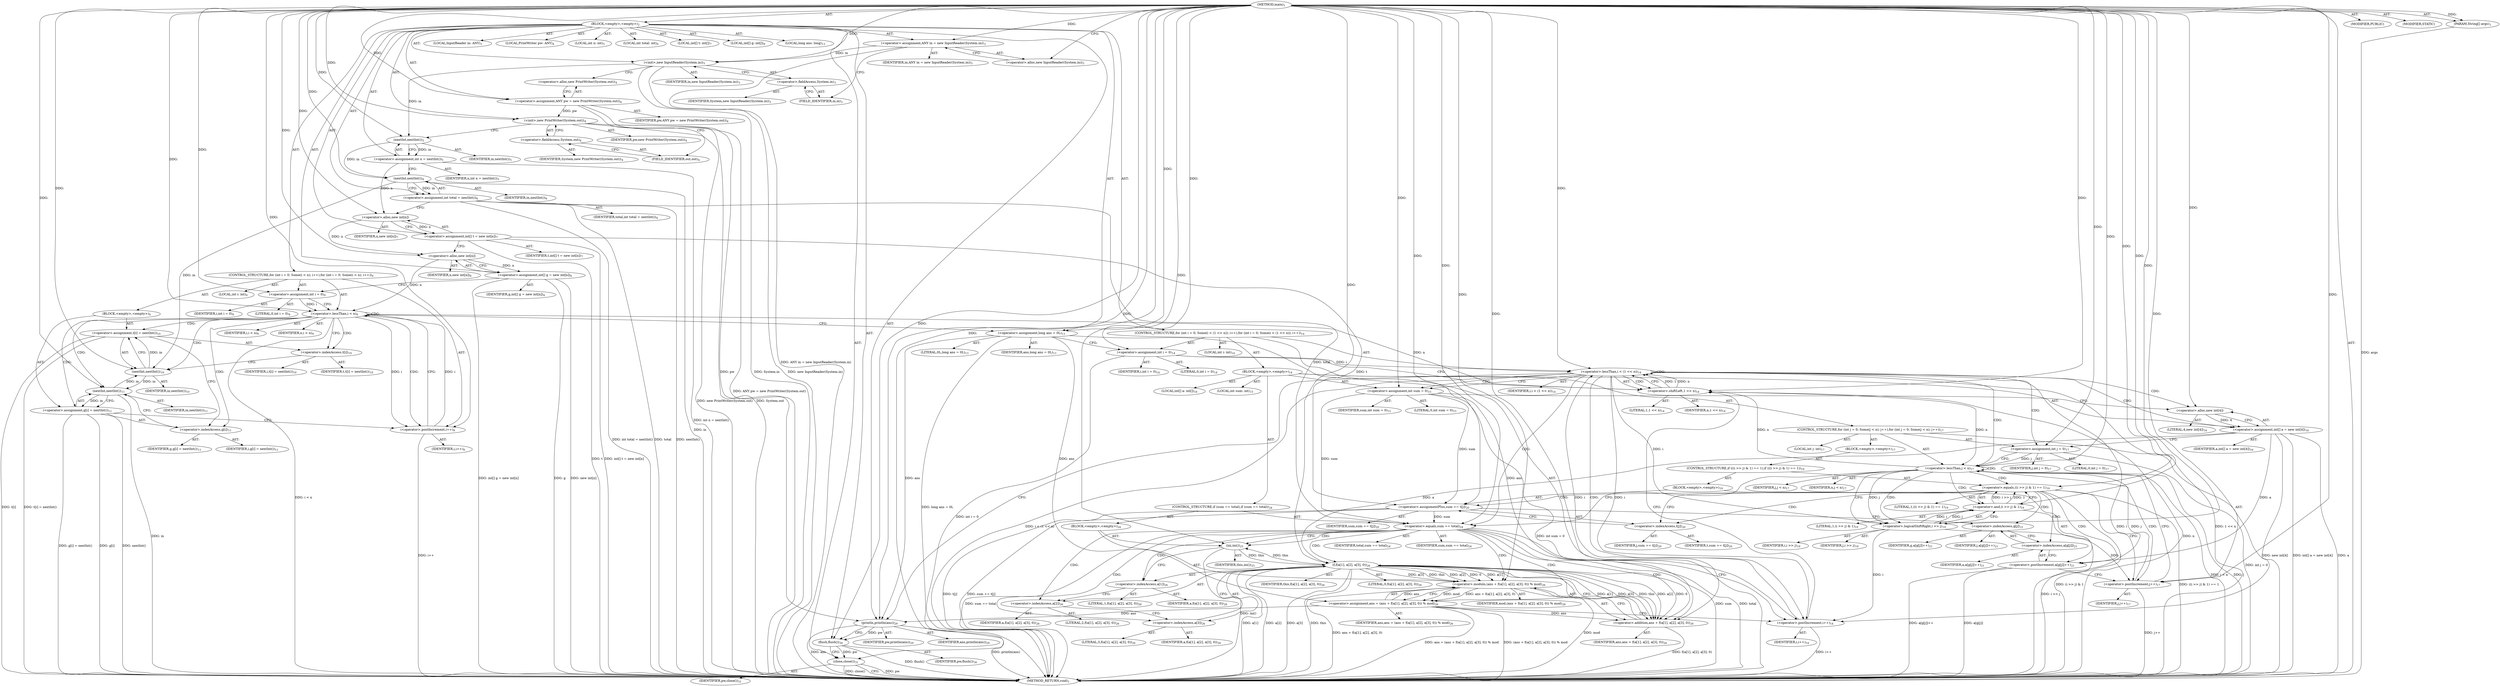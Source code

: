 digraph "main" {  
"21" [label = <(METHOD,main)<SUB>1</SUB>> ]
"22" [label = <(PARAM,String[] args)<SUB>1</SUB>> ]
"23" [label = <(BLOCK,&lt;empty&gt;,&lt;empty&gt;)<SUB>2</SUB>> ]
"4" [label = <(LOCAL,InputReader in: ANY)<SUB>3</SUB>> ]
"24" [label = <(&lt;operator&gt;.assignment,ANY in = new InputReader(System.in))<SUB>3</SUB>> ]
"25" [label = <(IDENTIFIER,in,ANY in = new InputReader(System.in))<SUB>3</SUB>> ]
"26" [label = <(&lt;operator&gt;.alloc,new InputReader(System.in))<SUB>3</SUB>> ]
"27" [label = <(&lt;init&gt;,new InputReader(System.in))<SUB>3</SUB>> ]
"3" [label = <(IDENTIFIER,in,new InputReader(System.in))<SUB>3</SUB>> ]
"28" [label = <(&lt;operator&gt;.fieldAccess,System.in)<SUB>3</SUB>> ]
"29" [label = <(IDENTIFIER,System,new InputReader(System.in))<SUB>3</SUB>> ]
"30" [label = <(FIELD_IDENTIFIER,in,in)<SUB>3</SUB>> ]
"6" [label = <(LOCAL,PrintWriter pw: ANY)<SUB>4</SUB>> ]
"31" [label = <(&lt;operator&gt;.assignment,ANY pw = new PrintWriter(System.out))<SUB>4</SUB>> ]
"32" [label = <(IDENTIFIER,pw,ANY pw = new PrintWriter(System.out))<SUB>4</SUB>> ]
"33" [label = <(&lt;operator&gt;.alloc,new PrintWriter(System.out))<SUB>4</SUB>> ]
"34" [label = <(&lt;init&gt;,new PrintWriter(System.out))<SUB>4</SUB>> ]
"5" [label = <(IDENTIFIER,pw,new PrintWriter(System.out))<SUB>4</SUB>> ]
"35" [label = <(&lt;operator&gt;.fieldAccess,System.out)<SUB>4</SUB>> ]
"36" [label = <(IDENTIFIER,System,new PrintWriter(System.out))<SUB>4</SUB>> ]
"37" [label = <(FIELD_IDENTIFIER,out,out)<SUB>4</SUB>> ]
"38" [label = <(LOCAL,int n: int)<SUB>5</SUB>> ]
"39" [label = <(&lt;operator&gt;.assignment,int n = nextInt())<SUB>5</SUB>> ]
"40" [label = <(IDENTIFIER,n,int n = nextInt())<SUB>5</SUB>> ]
"41" [label = <(nextInt,nextInt())<SUB>5</SUB>> ]
"42" [label = <(IDENTIFIER,in,nextInt())<SUB>5</SUB>> ]
"43" [label = <(LOCAL,int total: int)<SUB>6</SUB>> ]
"44" [label = <(&lt;operator&gt;.assignment,int total = nextInt())<SUB>6</SUB>> ]
"45" [label = <(IDENTIFIER,total,int total = nextInt())<SUB>6</SUB>> ]
"46" [label = <(nextInt,nextInt())<SUB>6</SUB>> ]
"47" [label = <(IDENTIFIER,in,nextInt())<SUB>6</SUB>> ]
"48" [label = <(LOCAL,int[] t: int[])<SUB>7</SUB>> ]
"49" [label = <(&lt;operator&gt;.assignment,int[] t = new int[n])<SUB>7</SUB>> ]
"50" [label = <(IDENTIFIER,t,int[] t = new int[n])<SUB>7</SUB>> ]
"51" [label = <(&lt;operator&gt;.alloc,new int[n])> ]
"52" [label = <(IDENTIFIER,n,new int[n])<SUB>7</SUB>> ]
"53" [label = <(LOCAL,int[] g: int[])<SUB>8</SUB>> ]
"54" [label = <(&lt;operator&gt;.assignment,int[] g = new int[n])<SUB>8</SUB>> ]
"55" [label = <(IDENTIFIER,g,int[] g = new int[n])<SUB>8</SUB>> ]
"56" [label = <(&lt;operator&gt;.alloc,new int[n])> ]
"57" [label = <(IDENTIFIER,n,new int[n])<SUB>8</SUB>> ]
"58" [label = <(CONTROL_STRUCTURE,for (int i = 0; Some(i &lt; n); i++),for (int i = 0; Some(i &lt; n); i++))<SUB>9</SUB>> ]
"59" [label = <(LOCAL,int i: int)<SUB>9</SUB>> ]
"60" [label = <(&lt;operator&gt;.assignment,int i = 0)<SUB>9</SUB>> ]
"61" [label = <(IDENTIFIER,i,int i = 0)<SUB>9</SUB>> ]
"62" [label = <(LITERAL,0,int i = 0)<SUB>9</SUB>> ]
"63" [label = <(&lt;operator&gt;.lessThan,i &lt; n)<SUB>9</SUB>> ]
"64" [label = <(IDENTIFIER,i,i &lt; n)<SUB>9</SUB>> ]
"65" [label = <(IDENTIFIER,n,i &lt; n)<SUB>9</SUB>> ]
"66" [label = <(&lt;operator&gt;.postIncrement,i++)<SUB>9</SUB>> ]
"67" [label = <(IDENTIFIER,i,i++)<SUB>9</SUB>> ]
"68" [label = <(BLOCK,&lt;empty&gt;,&lt;empty&gt;)<SUB>9</SUB>> ]
"69" [label = <(&lt;operator&gt;.assignment,t[i] = nextInt())<SUB>10</SUB>> ]
"70" [label = <(&lt;operator&gt;.indexAccess,t[i])<SUB>10</SUB>> ]
"71" [label = <(IDENTIFIER,t,t[i] = nextInt())<SUB>10</SUB>> ]
"72" [label = <(IDENTIFIER,i,t[i] = nextInt())<SUB>10</SUB>> ]
"73" [label = <(nextInt,nextInt())<SUB>10</SUB>> ]
"74" [label = <(IDENTIFIER,in,nextInt())<SUB>10</SUB>> ]
"75" [label = <(&lt;operator&gt;.assignment,g[i] = nextInt())<SUB>11</SUB>> ]
"76" [label = <(&lt;operator&gt;.indexAccess,g[i])<SUB>11</SUB>> ]
"77" [label = <(IDENTIFIER,g,g[i] = nextInt())<SUB>11</SUB>> ]
"78" [label = <(IDENTIFIER,i,g[i] = nextInt())<SUB>11</SUB>> ]
"79" [label = <(nextInt,nextInt())<SUB>11</SUB>> ]
"80" [label = <(IDENTIFIER,in,nextInt())<SUB>11</SUB>> ]
"81" [label = <(LOCAL,long ans: long)<SUB>13</SUB>> ]
"82" [label = <(&lt;operator&gt;.assignment,long ans = 0L)<SUB>13</SUB>> ]
"83" [label = <(IDENTIFIER,ans,long ans = 0L)<SUB>13</SUB>> ]
"84" [label = <(LITERAL,0L,long ans = 0L)<SUB>13</SUB>> ]
"85" [label = <(CONTROL_STRUCTURE,for (int i = 0; Some(i &lt; (1 &lt;&lt; n)); i++),for (int i = 0; Some(i &lt; (1 &lt;&lt; n)); i++))<SUB>14</SUB>> ]
"86" [label = <(LOCAL,int i: int)<SUB>14</SUB>> ]
"87" [label = <(&lt;operator&gt;.assignment,int i = 0)<SUB>14</SUB>> ]
"88" [label = <(IDENTIFIER,i,int i = 0)<SUB>14</SUB>> ]
"89" [label = <(LITERAL,0,int i = 0)<SUB>14</SUB>> ]
"90" [label = <(&lt;operator&gt;.lessThan,i &lt; (1 &lt;&lt; n))<SUB>14</SUB>> ]
"91" [label = <(IDENTIFIER,i,i &lt; (1 &lt;&lt; n))<SUB>14</SUB>> ]
"92" [label = <(&lt;operator&gt;.shiftLeft,1 &lt;&lt; n)<SUB>14</SUB>> ]
"93" [label = <(LITERAL,1,1 &lt;&lt; n)<SUB>14</SUB>> ]
"94" [label = <(IDENTIFIER,n,1 &lt;&lt; n)<SUB>14</SUB>> ]
"95" [label = <(&lt;operator&gt;.postIncrement,i++)<SUB>14</SUB>> ]
"96" [label = <(IDENTIFIER,i,i++)<SUB>14</SUB>> ]
"97" [label = <(BLOCK,&lt;empty&gt;,&lt;empty&gt;)<SUB>14</SUB>> ]
"98" [label = <(LOCAL,int sum: int)<SUB>15</SUB>> ]
"99" [label = <(&lt;operator&gt;.assignment,int sum = 0)<SUB>15</SUB>> ]
"100" [label = <(IDENTIFIER,sum,int sum = 0)<SUB>15</SUB>> ]
"101" [label = <(LITERAL,0,int sum = 0)<SUB>15</SUB>> ]
"102" [label = <(LOCAL,int[] a: int[])<SUB>16</SUB>> ]
"103" [label = <(&lt;operator&gt;.assignment,int[] a = new int[4])<SUB>16</SUB>> ]
"104" [label = <(IDENTIFIER,a,int[] a = new int[4])<SUB>16</SUB>> ]
"105" [label = <(&lt;operator&gt;.alloc,new int[4])> ]
"106" [label = <(LITERAL,4,new int[4])<SUB>16</SUB>> ]
"107" [label = <(CONTROL_STRUCTURE,for (int j = 0; Some(j &lt; n); j++),for (int j = 0; Some(j &lt; n); j++))<SUB>17</SUB>> ]
"108" [label = <(LOCAL,int j: int)<SUB>17</SUB>> ]
"109" [label = <(&lt;operator&gt;.assignment,int j = 0)<SUB>17</SUB>> ]
"110" [label = <(IDENTIFIER,j,int j = 0)<SUB>17</SUB>> ]
"111" [label = <(LITERAL,0,int j = 0)<SUB>17</SUB>> ]
"112" [label = <(&lt;operator&gt;.lessThan,j &lt; n)<SUB>17</SUB>> ]
"113" [label = <(IDENTIFIER,j,j &lt; n)<SUB>17</SUB>> ]
"114" [label = <(IDENTIFIER,n,j &lt; n)<SUB>17</SUB>> ]
"115" [label = <(&lt;operator&gt;.postIncrement,j++)<SUB>17</SUB>> ]
"116" [label = <(IDENTIFIER,j,j++)<SUB>17</SUB>> ]
"117" [label = <(BLOCK,&lt;empty&gt;,&lt;empty&gt;)<SUB>17</SUB>> ]
"118" [label = <(CONTROL_STRUCTURE,if (((i &gt;&gt; j) &amp; 1) == 1),if (((i &gt;&gt; j) &amp; 1) == 1))<SUB>19</SUB>> ]
"119" [label = <(&lt;operator&gt;.equals,((i &gt;&gt; j) &amp; 1) == 1)<SUB>19</SUB>> ]
"120" [label = <(&lt;operator&gt;.and,(i &gt;&gt; j) &amp; 1)<SUB>19</SUB>> ]
"121" [label = <(&lt;operator&gt;.logicalShiftRight,i &gt;&gt; j)<SUB>19</SUB>> ]
"122" [label = <(IDENTIFIER,i,i &gt;&gt; j)<SUB>19</SUB>> ]
"123" [label = <(IDENTIFIER,j,i &gt;&gt; j)<SUB>19</SUB>> ]
"124" [label = <(LITERAL,1,(i &gt;&gt; j) &amp; 1)<SUB>19</SUB>> ]
"125" [label = <(LITERAL,1,((i &gt;&gt; j) &amp; 1) == 1)<SUB>19</SUB>> ]
"126" [label = <(BLOCK,&lt;empty&gt;,&lt;empty&gt;)<SUB>19</SUB>> ]
"127" [label = <(&lt;operator&gt;.assignmentPlus,sum += t[j])<SUB>20</SUB>> ]
"128" [label = <(IDENTIFIER,sum,sum += t[j])<SUB>20</SUB>> ]
"129" [label = <(&lt;operator&gt;.indexAccess,t[j])<SUB>20</SUB>> ]
"130" [label = <(IDENTIFIER,t,sum += t[j])<SUB>20</SUB>> ]
"131" [label = <(IDENTIFIER,j,sum += t[j])<SUB>20</SUB>> ]
"132" [label = <(&lt;operator&gt;.postIncrement,a[g[j]]++)<SUB>21</SUB>> ]
"133" [label = <(&lt;operator&gt;.indexAccess,a[g[j]])<SUB>21</SUB>> ]
"134" [label = <(IDENTIFIER,a,a[g[j]]++)<SUB>21</SUB>> ]
"135" [label = <(&lt;operator&gt;.indexAccess,g[j])<SUB>21</SUB>> ]
"136" [label = <(IDENTIFIER,g,a[g[j]]++)<SUB>21</SUB>> ]
"137" [label = <(IDENTIFIER,j,a[g[j]]++)<SUB>21</SUB>> ]
"138" [label = <(CONTROL_STRUCTURE,if (sum == total),if (sum == total))<SUB>24</SUB>> ]
"139" [label = <(&lt;operator&gt;.equals,sum == total)<SUB>24</SUB>> ]
"140" [label = <(IDENTIFIER,sum,sum == total)<SUB>24</SUB>> ]
"141" [label = <(IDENTIFIER,total,sum == total)<SUB>24</SUB>> ]
"142" [label = <(BLOCK,&lt;empty&gt;,&lt;empty&gt;)<SUB>24</SUB>> ]
"143" [label = <(ini,ini())<SUB>25</SUB>> ]
"144" [label = <(IDENTIFIER,this,ini())<SUB>25</SUB>> ]
"145" [label = <(&lt;operator&gt;.assignment,ans = (ans + f(a[1], a[2], a[3], 0)) % mod)<SUB>26</SUB>> ]
"146" [label = <(IDENTIFIER,ans,ans = (ans + f(a[1], a[2], a[3], 0)) % mod)<SUB>26</SUB>> ]
"147" [label = <(&lt;operator&gt;.modulo,(ans + f(a[1], a[2], a[3], 0)) % mod)<SUB>26</SUB>> ]
"148" [label = <(&lt;operator&gt;.addition,ans + f(a[1], a[2], a[3], 0))<SUB>26</SUB>> ]
"149" [label = <(IDENTIFIER,ans,ans + f(a[1], a[2], a[3], 0))<SUB>26</SUB>> ]
"150" [label = <(f,f(a[1], a[2], a[3], 0))<SUB>26</SUB>> ]
"151" [label = <(IDENTIFIER,this,f(a[1], a[2], a[3], 0))<SUB>26</SUB>> ]
"152" [label = <(&lt;operator&gt;.indexAccess,a[1])<SUB>26</SUB>> ]
"153" [label = <(IDENTIFIER,a,f(a[1], a[2], a[3], 0))<SUB>26</SUB>> ]
"154" [label = <(LITERAL,1,f(a[1], a[2], a[3], 0))<SUB>26</SUB>> ]
"155" [label = <(&lt;operator&gt;.indexAccess,a[2])<SUB>26</SUB>> ]
"156" [label = <(IDENTIFIER,a,f(a[1], a[2], a[3], 0))<SUB>26</SUB>> ]
"157" [label = <(LITERAL,2,f(a[1], a[2], a[3], 0))<SUB>26</SUB>> ]
"158" [label = <(&lt;operator&gt;.indexAccess,a[3])<SUB>26</SUB>> ]
"159" [label = <(IDENTIFIER,a,f(a[1], a[2], a[3], 0))<SUB>26</SUB>> ]
"160" [label = <(LITERAL,3,f(a[1], a[2], a[3], 0))<SUB>26</SUB>> ]
"161" [label = <(LITERAL,0,f(a[1], a[2], a[3], 0))<SUB>26</SUB>> ]
"162" [label = <(IDENTIFIER,mod,(ans + f(a[1], a[2], a[3], 0)) % mod)<SUB>26</SUB>> ]
"163" [label = <(println,println(ans))<SUB>29</SUB>> ]
"164" [label = <(IDENTIFIER,pw,println(ans))<SUB>29</SUB>> ]
"165" [label = <(IDENTIFIER,ans,println(ans))<SUB>29</SUB>> ]
"166" [label = <(flush,flush())<SUB>30</SUB>> ]
"167" [label = <(IDENTIFIER,pw,flush())<SUB>30</SUB>> ]
"168" [label = <(close,close())<SUB>31</SUB>> ]
"169" [label = <(IDENTIFIER,pw,close())<SUB>31</SUB>> ]
"170" [label = <(MODIFIER,PUBLIC)> ]
"171" [label = <(MODIFIER,STATIC)> ]
"172" [label = <(METHOD_RETURN,void)<SUB>1</SUB>> ]
  "21" -> "22"  [ label = "AST: "] 
  "21" -> "23"  [ label = "AST: "] 
  "21" -> "170"  [ label = "AST: "] 
  "21" -> "171"  [ label = "AST: "] 
  "21" -> "172"  [ label = "AST: "] 
  "23" -> "4"  [ label = "AST: "] 
  "23" -> "24"  [ label = "AST: "] 
  "23" -> "27"  [ label = "AST: "] 
  "23" -> "6"  [ label = "AST: "] 
  "23" -> "31"  [ label = "AST: "] 
  "23" -> "34"  [ label = "AST: "] 
  "23" -> "38"  [ label = "AST: "] 
  "23" -> "39"  [ label = "AST: "] 
  "23" -> "43"  [ label = "AST: "] 
  "23" -> "44"  [ label = "AST: "] 
  "23" -> "48"  [ label = "AST: "] 
  "23" -> "49"  [ label = "AST: "] 
  "23" -> "53"  [ label = "AST: "] 
  "23" -> "54"  [ label = "AST: "] 
  "23" -> "58"  [ label = "AST: "] 
  "23" -> "81"  [ label = "AST: "] 
  "23" -> "82"  [ label = "AST: "] 
  "23" -> "85"  [ label = "AST: "] 
  "23" -> "163"  [ label = "AST: "] 
  "23" -> "166"  [ label = "AST: "] 
  "23" -> "168"  [ label = "AST: "] 
  "24" -> "25"  [ label = "AST: "] 
  "24" -> "26"  [ label = "AST: "] 
  "27" -> "3"  [ label = "AST: "] 
  "27" -> "28"  [ label = "AST: "] 
  "28" -> "29"  [ label = "AST: "] 
  "28" -> "30"  [ label = "AST: "] 
  "31" -> "32"  [ label = "AST: "] 
  "31" -> "33"  [ label = "AST: "] 
  "34" -> "5"  [ label = "AST: "] 
  "34" -> "35"  [ label = "AST: "] 
  "35" -> "36"  [ label = "AST: "] 
  "35" -> "37"  [ label = "AST: "] 
  "39" -> "40"  [ label = "AST: "] 
  "39" -> "41"  [ label = "AST: "] 
  "41" -> "42"  [ label = "AST: "] 
  "44" -> "45"  [ label = "AST: "] 
  "44" -> "46"  [ label = "AST: "] 
  "46" -> "47"  [ label = "AST: "] 
  "49" -> "50"  [ label = "AST: "] 
  "49" -> "51"  [ label = "AST: "] 
  "51" -> "52"  [ label = "AST: "] 
  "54" -> "55"  [ label = "AST: "] 
  "54" -> "56"  [ label = "AST: "] 
  "56" -> "57"  [ label = "AST: "] 
  "58" -> "59"  [ label = "AST: "] 
  "58" -> "60"  [ label = "AST: "] 
  "58" -> "63"  [ label = "AST: "] 
  "58" -> "66"  [ label = "AST: "] 
  "58" -> "68"  [ label = "AST: "] 
  "60" -> "61"  [ label = "AST: "] 
  "60" -> "62"  [ label = "AST: "] 
  "63" -> "64"  [ label = "AST: "] 
  "63" -> "65"  [ label = "AST: "] 
  "66" -> "67"  [ label = "AST: "] 
  "68" -> "69"  [ label = "AST: "] 
  "68" -> "75"  [ label = "AST: "] 
  "69" -> "70"  [ label = "AST: "] 
  "69" -> "73"  [ label = "AST: "] 
  "70" -> "71"  [ label = "AST: "] 
  "70" -> "72"  [ label = "AST: "] 
  "73" -> "74"  [ label = "AST: "] 
  "75" -> "76"  [ label = "AST: "] 
  "75" -> "79"  [ label = "AST: "] 
  "76" -> "77"  [ label = "AST: "] 
  "76" -> "78"  [ label = "AST: "] 
  "79" -> "80"  [ label = "AST: "] 
  "82" -> "83"  [ label = "AST: "] 
  "82" -> "84"  [ label = "AST: "] 
  "85" -> "86"  [ label = "AST: "] 
  "85" -> "87"  [ label = "AST: "] 
  "85" -> "90"  [ label = "AST: "] 
  "85" -> "95"  [ label = "AST: "] 
  "85" -> "97"  [ label = "AST: "] 
  "87" -> "88"  [ label = "AST: "] 
  "87" -> "89"  [ label = "AST: "] 
  "90" -> "91"  [ label = "AST: "] 
  "90" -> "92"  [ label = "AST: "] 
  "92" -> "93"  [ label = "AST: "] 
  "92" -> "94"  [ label = "AST: "] 
  "95" -> "96"  [ label = "AST: "] 
  "97" -> "98"  [ label = "AST: "] 
  "97" -> "99"  [ label = "AST: "] 
  "97" -> "102"  [ label = "AST: "] 
  "97" -> "103"  [ label = "AST: "] 
  "97" -> "107"  [ label = "AST: "] 
  "97" -> "138"  [ label = "AST: "] 
  "99" -> "100"  [ label = "AST: "] 
  "99" -> "101"  [ label = "AST: "] 
  "103" -> "104"  [ label = "AST: "] 
  "103" -> "105"  [ label = "AST: "] 
  "105" -> "106"  [ label = "AST: "] 
  "107" -> "108"  [ label = "AST: "] 
  "107" -> "109"  [ label = "AST: "] 
  "107" -> "112"  [ label = "AST: "] 
  "107" -> "115"  [ label = "AST: "] 
  "107" -> "117"  [ label = "AST: "] 
  "109" -> "110"  [ label = "AST: "] 
  "109" -> "111"  [ label = "AST: "] 
  "112" -> "113"  [ label = "AST: "] 
  "112" -> "114"  [ label = "AST: "] 
  "115" -> "116"  [ label = "AST: "] 
  "117" -> "118"  [ label = "AST: "] 
  "118" -> "119"  [ label = "AST: "] 
  "118" -> "126"  [ label = "AST: "] 
  "119" -> "120"  [ label = "AST: "] 
  "119" -> "125"  [ label = "AST: "] 
  "120" -> "121"  [ label = "AST: "] 
  "120" -> "124"  [ label = "AST: "] 
  "121" -> "122"  [ label = "AST: "] 
  "121" -> "123"  [ label = "AST: "] 
  "126" -> "127"  [ label = "AST: "] 
  "126" -> "132"  [ label = "AST: "] 
  "127" -> "128"  [ label = "AST: "] 
  "127" -> "129"  [ label = "AST: "] 
  "129" -> "130"  [ label = "AST: "] 
  "129" -> "131"  [ label = "AST: "] 
  "132" -> "133"  [ label = "AST: "] 
  "133" -> "134"  [ label = "AST: "] 
  "133" -> "135"  [ label = "AST: "] 
  "135" -> "136"  [ label = "AST: "] 
  "135" -> "137"  [ label = "AST: "] 
  "138" -> "139"  [ label = "AST: "] 
  "138" -> "142"  [ label = "AST: "] 
  "139" -> "140"  [ label = "AST: "] 
  "139" -> "141"  [ label = "AST: "] 
  "142" -> "143"  [ label = "AST: "] 
  "142" -> "145"  [ label = "AST: "] 
  "143" -> "144"  [ label = "AST: "] 
  "145" -> "146"  [ label = "AST: "] 
  "145" -> "147"  [ label = "AST: "] 
  "147" -> "148"  [ label = "AST: "] 
  "147" -> "162"  [ label = "AST: "] 
  "148" -> "149"  [ label = "AST: "] 
  "148" -> "150"  [ label = "AST: "] 
  "150" -> "151"  [ label = "AST: "] 
  "150" -> "152"  [ label = "AST: "] 
  "150" -> "155"  [ label = "AST: "] 
  "150" -> "158"  [ label = "AST: "] 
  "150" -> "161"  [ label = "AST: "] 
  "152" -> "153"  [ label = "AST: "] 
  "152" -> "154"  [ label = "AST: "] 
  "155" -> "156"  [ label = "AST: "] 
  "155" -> "157"  [ label = "AST: "] 
  "158" -> "159"  [ label = "AST: "] 
  "158" -> "160"  [ label = "AST: "] 
  "163" -> "164"  [ label = "AST: "] 
  "163" -> "165"  [ label = "AST: "] 
  "166" -> "167"  [ label = "AST: "] 
  "168" -> "169"  [ label = "AST: "] 
  "24" -> "30"  [ label = "CFG: "] 
  "27" -> "33"  [ label = "CFG: "] 
  "31" -> "37"  [ label = "CFG: "] 
  "34" -> "41"  [ label = "CFG: "] 
  "39" -> "46"  [ label = "CFG: "] 
  "44" -> "51"  [ label = "CFG: "] 
  "49" -> "56"  [ label = "CFG: "] 
  "54" -> "60"  [ label = "CFG: "] 
  "82" -> "87"  [ label = "CFG: "] 
  "163" -> "166"  [ label = "CFG: "] 
  "166" -> "168"  [ label = "CFG: "] 
  "168" -> "172"  [ label = "CFG: "] 
  "26" -> "24"  [ label = "CFG: "] 
  "28" -> "27"  [ label = "CFG: "] 
  "33" -> "31"  [ label = "CFG: "] 
  "35" -> "34"  [ label = "CFG: "] 
  "41" -> "39"  [ label = "CFG: "] 
  "46" -> "44"  [ label = "CFG: "] 
  "51" -> "49"  [ label = "CFG: "] 
  "56" -> "54"  [ label = "CFG: "] 
  "60" -> "63"  [ label = "CFG: "] 
  "63" -> "70"  [ label = "CFG: "] 
  "63" -> "82"  [ label = "CFG: "] 
  "66" -> "63"  [ label = "CFG: "] 
  "87" -> "92"  [ label = "CFG: "] 
  "90" -> "99"  [ label = "CFG: "] 
  "90" -> "163"  [ label = "CFG: "] 
  "95" -> "92"  [ label = "CFG: "] 
  "30" -> "28"  [ label = "CFG: "] 
  "37" -> "35"  [ label = "CFG: "] 
  "69" -> "76"  [ label = "CFG: "] 
  "75" -> "66"  [ label = "CFG: "] 
  "92" -> "90"  [ label = "CFG: "] 
  "99" -> "105"  [ label = "CFG: "] 
  "103" -> "109"  [ label = "CFG: "] 
  "70" -> "73"  [ label = "CFG: "] 
  "73" -> "69"  [ label = "CFG: "] 
  "76" -> "79"  [ label = "CFG: "] 
  "79" -> "75"  [ label = "CFG: "] 
  "105" -> "103"  [ label = "CFG: "] 
  "109" -> "112"  [ label = "CFG: "] 
  "112" -> "121"  [ label = "CFG: "] 
  "112" -> "139"  [ label = "CFG: "] 
  "115" -> "112"  [ label = "CFG: "] 
  "139" -> "143"  [ label = "CFG: "] 
  "139" -> "95"  [ label = "CFG: "] 
  "143" -> "152"  [ label = "CFG: "] 
  "145" -> "95"  [ label = "CFG: "] 
  "119" -> "129"  [ label = "CFG: "] 
  "119" -> "115"  [ label = "CFG: "] 
  "147" -> "145"  [ label = "CFG: "] 
  "120" -> "119"  [ label = "CFG: "] 
  "127" -> "135"  [ label = "CFG: "] 
  "132" -> "115"  [ label = "CFG: "] 
  "148" -> "147"  [ label = "CFG: "] 
  "121" -> "120"  [ label = "CFG: "] 
  "129" -> "127"  [ label = "CFG: "] 
  "133" -> "132"  [ label = "CFG: "] 
  "150" -> "148"  [ label = "CFG: "] 
  "135" -> "133"  [ label = "CFG: "] 
  "152" -> "155"  [ label = "CFG: "] 
  "155" -> "158"  [ label = "CFG: "] 
  "158" -> "150"  [ label = "CFG: "] 
  "21" -> "26"  [ label = "CFG: "] 
  "22" -> "172"  [ label = "DDG: args"] 
  "24" -> "172"  [ label = "DDG: ANY in = new InputReader(System.in)"] 
  "27" -> "172"  [ label = "DDG: System.in"] 
  "27" -> "172"  [ label = "DDG: new InputReader(System.in)"] 
  "31" -> "172"  [ label = "DDG: ANY pw = new PrintWriter(System.out)"] 
  "34" -> "172"  [ label = "DDG: System.out"] 
  "34" -> "172"  [ label = "DDG: new PrintWriter(System.out)"] 
  "39" -> "172"  [ label = "DDG: int n = nextInt()"] 
  "44" -> "172"  [ label = "DDG: total"] 
  "46" -> "172"  [ label = "DDG: in"] 
  "44" -> "172"  [ label = "DDG: nextInt()"] 
  "44" -> "172"  [ label = "DDG: int total = nextInt()"] 
  "49" -> "172"  [ label = "DDG: t"] 
  "49" -> "172"  [ label = "DDG: int[] t = new int[n]"] 
  "54" -> "172"  [ label = "DDG: g"] 
  "54" -> "172"  [ label = "DDG: new int[n]"] 
  "54" -> "172"  [ label = "DDG: int[] g = new int[n]"] 
  "63" -> "172"  [ label = "DDG: i &lt; n"] 
  "82" -> "172"  [ label = "DDG: long ans = 0L"] 
  "87" -> "172"  [ label = "DDG: int i = 0"] 
  "90" -> "172"  [ label = "DDG: i"] 
  "92" -> "172"  [ label = "DDG: n"] 
  "90" -> "172"  [ label = "DDG: 1 &lt;&lt; n"] 
  "90" -> "172"  [ label = "DDG: i &lt; (1 &lt;&lt; n)"] 
  "163" -> "172"  [ label = "DDG: ans"] 
  "163" -> "172"  [ label = "DDG: println(ans)"] 
  "166" -> "172"  [ label = "DDG: flush()"] 
  "168" -> "172"  [ label = "DDG: pw"] 
  "168" -> "172"  [ label = "DDG: close()"] 
  "99" -> "172"  [ label = "DDG: int sum = 0"] 
  "103" -> "172"  [ label = "DDG: a"] 
  "103" -> "172"  [ label = "DDG: new int[4]"] 
  "103" -> "172"  [ label = "DDG: int[] a = new int[4]"] 
  "109" -> "172"  [ label = "DDG: int j = 0"] 
  "112" -> "172"  [ label = "DDG: j"] 
  "112" -> "172"  [ label = "DDG: j &lt; n"] 
  "139" -> "172"  [ label = "DDG: sum"] 
  "139" -> "172"  [ label = "DDG: total"] 
  "139" -> "172"  [ label = "DDG: sum == total"] 
  "143" -> "172"  [ label = "DDG: ini()"] 
  "150" -> "172"  [ label = "DDG: this"] 
  "150" -> "172"  [ label = "DDG: a[1]"] 
  "150" -> "172"  [ label = "DDG: a[2]"] 
  "150" -> "172"  [ label = "DDG: a[3]"] 
  "148" -> "172"  [ label = "DDG: f(a[1], a[2], a[3], 0)"] 
  "147" -> "172"  [ label = "DDG: ans + f(a[1], a[2], a[3], 0)"] 
  "145" -> "172"  [ label = "DDG: (ans + f(a[1], a[2], a[3], 0)) % mod"] 
  "145" -> "172"  [ label = "DDG: ans = (ans + f(a[1], a[2], a[3], 0)) % mod"] 
  "95" -> "172"  [ label = "DDG: i++"] 
  "120" -> "172"  [ label = "DDG: i &gt;&gt; j"] 
  "119" -> "172"  [ label = "DDG: (i &gt;&gt; j) &amp; 1"] 
  "119" -> "172"  [ label = "DDG: ((i &gt;&gt; j) &amp; 1) == 1"] 
  "127" -> "172"  [ label = "DDG: t[j]"] 
  "127" -> "172"  [ label = "DDG: sum += t[j]"] 
  "132" -> "172"  [ label = "DDG: a[g[j]]"] 
  "132" -> "172"  [ label = "DDG: a[g[j]]++"] 
  "115" -> "172"  [ label = "DDG: j++"] 
  "69" -> "172"  [ label = "DDG: t[i]"] 
  "69" -> "172"  [ label = "DDG: t[i] = nextInt()"] 
  "75" -> "172"  [ label = "DDG: g[i]"] 
  "79" -> "172"  [ label = "DDG: in"] 
  "75" -> "172"  [ label = "DDG: nextInt()"] 
  "75" -> "172"  [ label = "DDG: g[i] = nextInt()"] 
  "66" -> "172"  [ label = "DDG: i++"] 
  "147" -> "172"  [ label = "DDG: mod"] 
  "21" -> "22"  [ label = "DDG: "] 
  "21" -> "24"  [ label = "DDG: "] 
  "21" -> "31"  [ label = "DDG: "] 
  "41" -> "39"  [ label = "DDG: in"] 
  "46" -> "44"  [ label = "DDG: in"] 
  "51" -> "49"  [ label = "DDG: n"] 
  "56" -> "54"  [ label = "DDG: n"] 
  "21" -> "82"  [ label = "DDG: "] 
  "24" -> "27"  [ label = "DDG: in"] 
  "21" -> "27"  [ label = "DDG: "] 
  "31" -> "34"  [ label = "DDG: pw"] 
  "21" -> "34"  [ label = "DDG: "] 
  "21" -> "60"  [ label = "DDG: "] 
  "21" -> "87"  [ label = "DDG: "] 
  "34" -> "163"  [ label = "DDG: pw"] 
  "21" -> "163"  [ label = "DDG: "] 
  "82" -> "163"  [ label = "DDG: ans"] 
  "145" -> "163"  [ label = "DDG: ans"] 
  "163" -> "166"  [ label = "DDG: pw"] 
  "21" -> "166"  [ label = "DDG: "] 
  "166" -> "168"  [ label = "DDG: pw"] 
  "21" -> "168"  [ label = "DDG: "] 
  "27" -> "41"  [ label = "DDG: in"] 
  "21" -> "41"  [ label = "DDG: "] 
  "41" -> "46"  [ label = "DDG: in"] 
  "21" -> "46"  [ label = "DDG: "] 
  "39" -> "51"  [ label = "DDG: n"] 
  "21" -> "51"  [ label = "DDG: "] 
  "51" -> "56"  [ label = "DDG: n"] 
  "21" -> "56"  [ label = "DDG: "] 
  "60" -> "63"  [ label = "DDG: i"] 
  "66" -> "63"  [ label = "DDG: i"] 
  "21" -> "63"  [ label = "DDG: "] 
  "56" -> "63"  [ label = "DDG: n"] 
  "63" -> "66"  [ label = "DDG: i"] 
  "21" -> "66"  [ label = "DDG: "] 
  "73" -> "69"  [ label = "DDG: in"] 
  "79" -> "75"  [ label = "DDG: in"] 
  "87" -> "90"  [ label = "DDG: i"] 
  "95" -> "90"  [ label = "DDG: i"] 
  "21" -> "90"  [ label = "DDG: "] 
  "92" -> "90"  [ label = "DDG: 1"] 
  "92" -> "90"  [ label = "DDG: n"] 
  "90" -> "95"  [ label = "DDG: i"] 
  "121" -> "95"  [ label = "DDG: i"] 
  "21" -> "95"  [ label = "DDG: "] 
  "21" -> "99"  [ label = "DDG: "] 
  "105" -> "103"  [ label = "DDG: 4"] 
  "21" -> "92"  [ label = "DDG: "] 
  "63" -> "92"  [ label = "DDG: n"] 
  "112" -> "92"  [ label = "DDG: n"] 
  "21" -> "109"  [ label = "DDG: "] 
  "46" -> "73"  [ label = "DDG: in"] 
  "79" -> "73"  [ label = "DDG: in"] 
  "21" -> "73"  [ label = "DDG: "] 
  "73" -> "79"  [ label = "DDG: in"] 
  "21" -> "79"  [ label = "DDG: "] 
  "21" -> "105"  [ label = "DDG: "] 
  "109" -> "112"  [ label = "DDG: j"] 
  "115" -> "112"  [ label = "DDG: j"] 
  "21" -> "112"  [ label = "DDG: "] 
  "92" -> "112"  [ label = "DDG: n"] 
  "121" -> "115"  [ label = "DDG: j"] 
  "21" -> "115"  [ label = "DDG: "] 
  "99" -> "139"  [ label = "DDG: sum"] 
  "127" -> "139"  [ label = "DDG: sum"] 
  "21" -> "139"  [ label = "DDG: "] 
  "44" -> "139"  [ label = "DDG: total"] 
  "147" -> "145"  [ label = "DDG: ans + f(a[1], a[2], a[3], 0)"] 
  "147" -> "145"  [ label = "DDG: mod"] 
  "150" -> "143"  [ label = "DDG: this"] 
  "21" -> "143"  [ label = "DDG: "] 
  "120" -> "119"  [ label = "DDG: i &gt;&gt; j"] 
  "120" -> "119"  [ label = "DDG: 1"] 
  "21" -> "119"  [ label = "DDG: "] 
  "49" -> "127"  [ label = "DDG: t"] 
  "82" -> "147"  [ label = "DDG: ans"] 
  "145" -> "147"  [ label = "DDG: ans"] 
  "21" -> "147"  [ label = "DDG: "] 
  "150" -> "147"  [ label = "DDG: a[1]"] 
  "150" -> "147"  [ label = "DDG: a[3]"] 
  "150" -> "147"  [ label = "DDG: this"] 
  "150" -> "147"  [ label = "DDG: a[2]"] 
  "150" -> "147"  [ label = "DDG: 0"] 
  "121" -> "120"  [ label = "DDG: i"] 
  "121" -> "120"  [ label = "DDG: j"] 
  "21" -> "120"  [ label = "DDG: "] 
  "99" -> "127"  [ label = "DDG: sum"] 
  "21" -> "127"  [ label = "DDG: "] 
  "103" -> "132"  [ label = "DDG: a"] 
  "82" -> "148"  [ label = "DDG: ans"] 
  "145" -> "148"  [ label = "DDG: ans"] 
  "21" -> "148"  [ label = "DDG: "] 
  "150" -> "148"  [ label = "DDG: a[1]"] 
  "150" -> "148"  [ label = "DDG: a[3]"] 
  "150" -> "148"  [ label = "DDG: this"] 
  "150" -> "148"  [ label = "DDG: a[2]"] 
  "150" -> "148"  [ label = "DDG: 0"] 
  "90" -> "121"  [ label = "DDG: i"] 
  "21" -> "121"  [ label = "DDG: "] 
  "112" -> "121"  [ label = "DDG: j"] 
  "143" -> "150"  [ label = "DDG: this"] 
  "21" -> "150"  [ label = "DDG: "] 
  "103" -> "150"  [ label = "DDG: a"] 
  "63" -> "73"  [ label = "CDG: "] 
  "63" -> "66"  [ label = "CDG: "] 
  "63" -> "75"  [ label = "CDG: "] 
  "63" -> "69"  [ label = "CDG: "] 
  "63" -> "76"  [ label = "CDG: "] 
  "63" -> "79"  [ label = "CDG: "] 
  "63" -> "70"  [ label = "CDG: "] 
  "63" -> "63"  [ label = "CDG: "] 
  "90" -> "99"  [ label = "CDG: "] 
  "90" -> "103"  [ label = "CDG: "] 
  "90" -> "95"  [ label = "CDG: "] 
  "90" -> "92"  [ label = "CDG: "] 
  "90" -> "112"  [ label = "CDG: "] 
  "90" -> "90"  [ label = "CDG: "] 
  "90" -> "105"  [ label = "CDG: "] 
  "90" -> "139"  [ label = "CDG: "] 
  "90" -> "109"  [ label = "CDG: "] 
  "112" -> "115"  [ label = "CDG: "] 
  "112" -> "120"  [ label = "CDG: "] 
  "112" -> "119"  [ label = "CDG: "] 
  "112" -> "121"  [ label = "CDG: "] 
  "112" -> "112"  [ label = "CDG: "] 
  "139" -> "145"  [ label = "CDG: "] 
  "139" -> "150"  [ label = "CDG: "] 
  "139" -> "148"  [ label = "CDG: "] 
  "139" -> "143"  [ label = "CDG: "] 
  "139" -> "152"  [ label = "CDG: "] 
  "139" -> "147"  [ label = "CDG: "] 
  "139" -> "155"  [ label = "CDG: "] 
  "139" -> "158"  [ label = "CDG: "] 
  "119" -> "132"  [ label = "CDG: "] 
  "119" -> "129"  [ label = "CDG: "] 
  "119" -> "135"  [ label = "CDG: "] 
  "119" -> "127"  [ label = "CDG: "] 
  "119" -> "133"  [ label = "CDG: "] 
}
